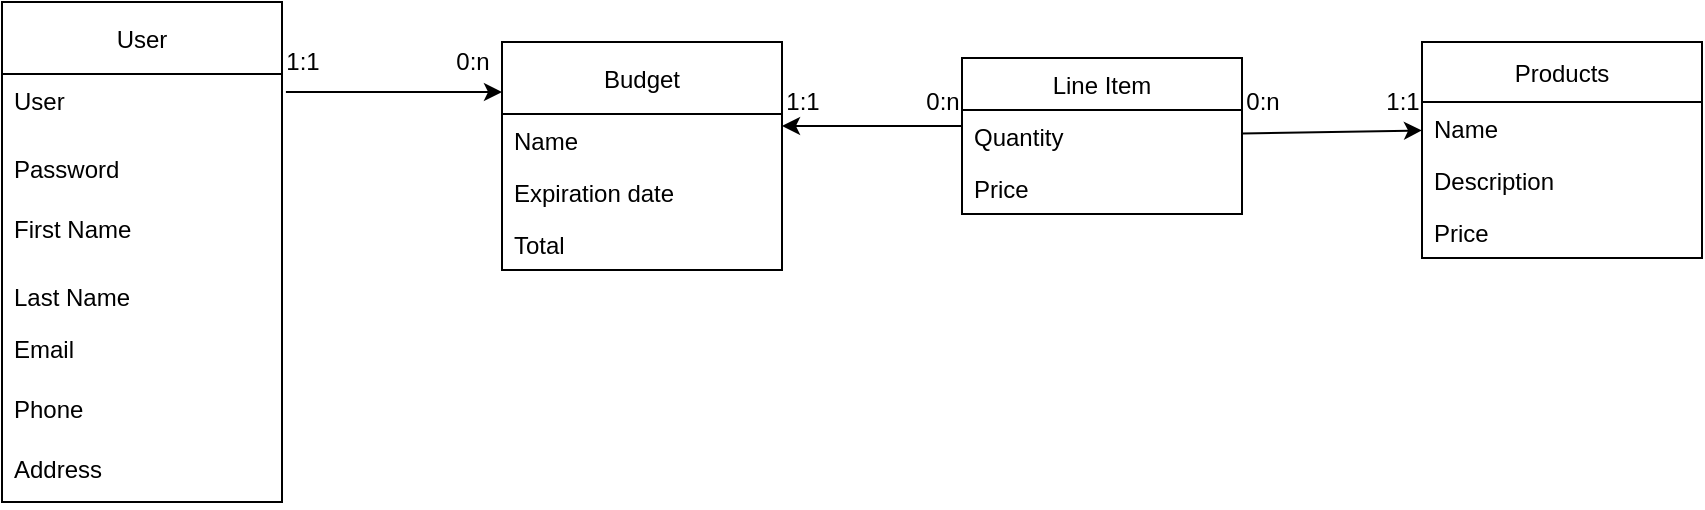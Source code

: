 <mxfile version="20.5.1" type="github">
  <diagram id="0uL1XAGUiet5--fEhf08" name="Página-1">
    <mxGraphModel dx="2249" dy="772" grid="1" gridSize="10" guides="1" tooltips="1" connect="1" arrows="1" fold="1" page="1" pageScale="1" pageWidth="827" pageHeight="1169" math="0" shadow="0">
      <root>
        <mxCell id="0" />
        <mxCell id="1" parent="0" />
        <mxCell id="fZB2xeo70fzH0p9U2D0L-56" value="" style="edgeStyle=none;rounded=0;orthogonalLoop=1;jettySize=auto;html=1;exitX=1.014;exitY=0.265;exitDx=0;exitDy=0;exitPerimeter=0;" parent="1" source="fZB2xeo70fzH0p9U2D0L-6" edge="1">
          <mxGeometry relative="1" as="geometry">
            <mxPoint x="150" y="65" as="targetPoint" />
          </mxGeometry>
        </mxCell>
        <mxCell id="fZB2xeo70fzH0p9U2D0L-5" value="User" style="swimlane;fontStyle=0;childLayout=stackLayout;horizontal=1;startSize=36;fillColor=none;horizontalStack=0;resizeParent=1;resizeParentMax=0;resizeLast=0;collapsible=1;marginBottom=0;" parent="1" vertex="1">
          <mxGeometry x="-100" y="20" width="140" height="250" as="geometry" />
        </mxCell>
        <mxCell id="fZB2xeo70fzH0p9U2D0L-6" value="User" style="text;strokeColor=none;fillColor=none;align=left;verticalAlign=top;spacingLeft=4;spacingRight=4;overflow=hidden;rotatable=0;points=[[0,0.5],[1,0.5]];portConstraint=eastwest;" parent="fZB2xeo70fzH0p9U2D0L-5" vertex="1">
          <mxGeometry y="36" width="140" height="34" as="geometry" />
        </mxCell>
        <mxCell id="fZB2xeo70fzH0p9U2D0L-7" value="Password" style="text;strokeColor=none;fillColor=none;align=left;verticalAlign=top;spacingLeft=4;spacingRight=4;overflow=hidden;rotatable=0;points=[[0,0.5],[1,0.5]];portConstraint=eastwest;" parent="fZB2xeo70fzH0p9U2D0L-5" vertex="1">
          <mxGeometry y="70" width="140" height="30" as="geometry" />
        </mxCell>
        <mxCell id="fZB2xeo70fzH0p9U2D0L-8" value="First Name" style="text;strokeColor=none;fillColor=none;align=left;verticalAlign=top;spacingLeft=4;spacingRight=4;overflow=hidden;rotatable=0;points=[[0,0.5],[1,0.5]];portConstraint=eastwest;" parent="fZB2xeo70fzH0p9U2D0L-5" vertex="1">
          <mxGeometry y="100" width="140" height="34" as="geometry" />
        </mxCell>
        <mxCell id="fZB2xeo70fzH0p9U2D0L-10" value="Last Name" style="text;strokeColor=none;fillColor=none;align=left;verticalAlign=top;spacingLeft=4;spacingRight=4;overflow=hidden;rotatable=0;points=[[0,0.5],[1,0.5]];portConstraint=eastwest;" parent="fZB2xeo70fzH0p9U2D0L-5" vertex="1">
          <mxGeometry y="134" width="140" height="26" as="geometry" />
        </mxCell>
        <mxCell id="fZB2xeo70fzH0p9U2D0L-9" value="Email" style="text;strokeColor=none;fillColor=none;align=left;verticalAlign=top;spacingLeft=4;spacingRight=4;overflow=hidden;rotatable=0;points=[[0,0.5],[1,0.5]];portConstraint=eastwest;" parent="fZB2xeo70fzH0p9U2D0L-5" vertex="1">
          <mxGeometry y="160" width="140" height="30" as="geometry" />
        </mxCell>
        <mxCell id="fZB2xeo70fzH0p9U2D0L-12" value="Phone" style="text;strokeColor=none;fillColor=none;align=left;verticalAlign=top;spacingLeft=4;spacingRight=4;overflow=hidden;rotatable=0;points=[[0,0.5],[1,0.5]];portConstraint=eastwest;" parent="fZB2xeo70fzH0p9U2D0L-5" vertex="1">
          <mxGeometry y="190" width="140" height="30" as="geometry" />
        </mxCell>
        <mxCell id="fZB2xeo70fzH0p9U2D0L-11" value="Address" style="text;strokeColor=none;fillColor=none;align=left;verticalAlign=top;spacingLeft=4;spacingRight=4;overflow=hidden;rotatable=0;points=[[0,0.5],[1,0.5]];portConstraint=eastwest;" parent="fZB2xeo70fzH0p9U2D0L-5" vertex="1">
          <mxGeometry y="220" width="140" height="30" as="geometry" />
        </mxCell>
        <mxCell id="fZB2xeo70fzH0p9U2D0L-13" value="Budget" style="swimlane;fontStyle=0;childLayout=stackLayout;horizontal=1;startSize=36;fillColor=none;horizontalStack=0;resizeParent=1;resizeParentMax=0;resizeLast=0;collapsible=1;marginBottom=0;" parent="1" vertex="1">
          <mxGeometry x="150" y="40" width="140" height="114" as="geometry" />
        </mxCell>
        <mxCell id="fZB2xeo70fzH0p9U2D0L-15" value="Name" style="text;strokeColor=none;fillColor=none;align=left;verticalAlign=top;spacingLeft=4;spacingRight=4;overflow=hidden;rotatable=0;points=[[0,0.5],[1,0.5]];portConstraint=eastwest;" parent="fZB2xeo70fzH0p9U2D0L-13" vertex="1">
          <mxGeometry y="36" width="140" height="26" as="geometry" />
        </mxCell>
        <mxCell id="fZB2xeo70fzH0p9U2D0L-16" value="Expiration date" style="text;strokeColor=none;fillColor=none;align=left;verticalAlign=top;spacingLeft=4;spacingRight=4;overflow=hidden;rotatable=0;points=[[0,0.5],[1,0.5]];portConstraint=eastwest;" parent="fZB2xeo70fzH0p9U2D0L-13" vertex="1">
          <mxGeometry y="62" width="140" height="26" as="geometry" />
        </mxCell>
        <mxCell id="fZB2xeo70fzH0p9U2D0L-17" value="Total" style="text;strokeColor=none;fillColor=none;align=left;verticalAlign=top;spacingLeft=4;spacingRight=4;overflow=hidden;rotatable=0;points=[[0,0.5],[1,0.5]];portConstraint=eastwest;" parent="fZB2xeo70fzH0p9U2D0L-13" vertex="1">
          <mxGeometry y="88" width="140" height="26" as="geometry" />
        </mxCell>
        <mxCell id="fZB2xeo70fzH0p9U2D0L-19" value="Products" style="swimlane;fontStyle=0;childLayout=stackLayout;horizontal=1;startSize=30;fillColor=none;horizontalStack=0;resizeParent=1;resizeParentMax=0;resizeLast=0;collapsible=1;marginBottom=0;" parent="1" vertex="1">
          <mxGeometry x="610" y="40" width="140" height="108" as="geometry" />
        </mxCell>
        <mxCell id="fZB2xeo70fzH0p9U2D0L-21" value="Name" style="text;strokeColor=none;fillColor=none;align=left;verticalAlign=top;spacingLeft=4;spacingRight=4;overflow=hidden;rotatable=0;points=[[0,0.5],[1,0.5]];portConstraint=eastwest;" parent="fZB2xeo70fzH0p9U2D0L-19" vertex="1">
          <mxGeometry y="30" width="140" height="26" as="geometry" />
        </mxCell>
        <mxCell id="fZB2xeo70fzH0p9U2D0L-22" value="Description" style="text;strokeColor=none;fillColor=none;align=left;verticalAlign=top;spacingLeft=4;spacingRight=4;overflow=hidden;rotatable=0;points=[[0,0.5],[1,0.5]];portConstraint=eastwest;" parent="fZB2xeo70fzH0p9U2D0L-19" vertex="1">
          <mxGeometry y="56" width="140" height="26" as="geometry" />
        </mxCell>
        <mxCell id="fZB2xeo70fzH0p9U2D0L-23" value="Price" style="text;strokeColor=none;fillColor=none;align=left;verticalAlign=top;spacingLeft=4;spacingRight=4;overflow=hidden;rotatable=0;points=[[0,0.5],[1,0.5]];portConstraint=eastwest;" parent="fZB2xeo70fzH0p9U2D0L-19" vertex="1">
          <mxGeometry y="82" width="140" height="26" as="geometry" />
        </mxCell>
        <mxCell id="fZB2xeo70fzH0p9U2D0L-50" value="" style="rounded=0;orthogonalLoop=1;jettySize=auto;html=1;align=center;" parent="1" source="fZB2xeo70fzH0p9U2D0L-41" target="fZB2xeo70fzH0p9U2D0L-21" edge="1">
          <mxGeometry relative="1" as="geometry" />
        </mxCell>
        <mxCell id="fZB2xeo70fzH0p9U2D0L-51" value="" style="edgeStyle=none;rounded=0;orthogonalLoop=1;jettySize=auto;html=1;entryX=1;entryY=0.231;entryDx=0;entryDy=0;entryPerimeter=0;" parent="1" target="fZB2xeo70fzH0p9U2D0L-15" edge="1">
          <mxGeometry relative="1" as="geometry">
            <mxPoint x="380" y="82" as="sourcePoint" />
          </mxGeometry>
        </mxCell>
        <mxCell id="fZB2xeo70fzH0p9U2D0L-41" value="Line Item" style="swimlane;fontStyle=0;childLayout=stackLayout;horizontal=1;startSize=26;fillColor=none;horizontalStack=0;resizeParent=1;resizeParentMax=0;resizeLast=0;collapsible=1;marginBottom=0;" parent="1" vertex="1">
          <mxGeometry x="380" y="48" width="140" height="78" as="geometry" />
        </mxCell>
        <mxCell id="fZB2xeo70fzH0p9U2D0L-47" value="Quantity" style="text;strokeColor=none;fillColor=none;align=left;verticalAlign=top;spacingLeft=4;spacingRight=4;overflow=hidden;rotatable=0;points=[[0,0.5],[1,0.5]];portConstraint=eastwest;" parent="fZB2xeo70fzH0p9U2D0L-41" vertex="1">
          <mxGeometry y="26" width="140" height="26" as="geometry" />
        </mxCell>
        <mxCell id="fZB2xeo70fzH0p9U2D0L-44" value="Price" style="text;strokeColor=none;fillColor=none;align=left;verticalAlign=top;spacingLeft=4;spacingRight=4;overflow=hidden;rotatable=0;points=[[0,0.5],[1,0.5]];portConstraint=eastwest;" parent="fZB2xeo70fzH0p9U2D0L-41" vertex="1">
          <mxGeometry y="52" width="140" height="26" as="geometry" />
        </mxCell>
        <mxCell id="fZB2xeo70fzH0p9U2D0L-52" value="1:1" style="text;html=1;align=center;verticalAlign=middle;resizable=0;points=[];autosize=1;strokeColor=none;fillColor=none;" parent="1" vertex="1">
          <mxGeometry x="580" y="55" width="40" height="30" as="geometry" />
        </mxCell>
        <mxCell id="fZB2xeo70fzH0p9U2D0L-53" value="0:n" style="text;html=1;align=center;verticalAlign=middle;resizable=0;points=[];autosize=1;strokeColor=none;fillColor=none;" parent="1" vertex="1">
          <mxGeometry x="510" y="55" width="40" height="30" as="geometry" />
        </mxCell>
        <mxCell id="fZB2xeo70fzH0p9U2D0L-54" value="0:n" style="text;html=1;align=center;verticalAlign=middle;resizable=0;points=[];autosize=1;strokeColor=none;fillColor=none;" parent="1" vertex="1">
          <mxGeometry x="350" y="55" width="40" height="30" as="geometry" />
        </mxCell>
        <mxCell id="fZB2xeo70fzH0p9U2D0L-55" value="1:1" style="text;html=1;align=center;verticalAlign=middle;resizable=0;points=[];autosize=1;strokeColor=none;fillColor=none;" parent="1" vertex="1">
          <mxGeometry x="280" y="55" width="40" height="30" as="geometry" />
        </mxCell>
        <mxCell id="fZB2xeo70fzH0p9U2D0L-57" value="0:n" style="text;html=1;align=center;verticalAlign=middle;resizable=0;points=[];autosize=1;strokeColor=none;fillColor=none;" parent="1" vertex="1">
          <mxGeometry x="115" y="35" width="40" height="30" as="geometry" />
        </mxCell>
        <mxCell id="fZB2xeo70fzH0p9U2D0L-58" value="1:1" style="text;html=1;align=center;verticalAlign=middle;resizable=0;points=[];autosize=1;strokeColor=none;fillColor=none;" parent="1" vertex="1">
          <mxGeometry x="30" y="35" width="40" height="30" as="geometry" />
        </mxCell>
      </root>
    </mxGraphModel>
  </diagram>
</mxfile>
